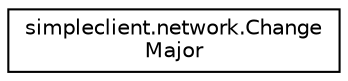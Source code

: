digraph "Graphical Class Hierarchy"
{
  edge [fontname="Helvetica",fontsize="10",labelfontname="Helvetica",labelfontsize="10"];
  node [fontname="Helvetica",fontsize="10",shape=record];
  rankdir="LR";
  Node0 [label="simpleclient.network.Change\lMajor",height=0.2,width=0.4,color="black", fillcolor="white", style="filled",URL="$classsimpleclient_1_1network_1_1ChangeMajor.html"];
}
